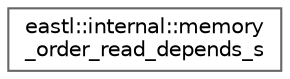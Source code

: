 digraph "类继承关系图"
{
 // LATEX_PDF_SIZE
  bgcolor="transparent";
  edge [fontname=Helvetica,fontsize=10,labelfontname=Helvetica,labelfontsize=10];
  node [fontname=Helvetica,fontsize=10,shape=box,height=0.2,width=0.4];
  rankdir="LR";
  Node0 [id="Node000000",label="eastl::internal::memory\l_order_read_depends_s",height=0.2,width=0.4,color="grey40", fillcolor="white", style="filled",URL="$structeastl_1_1internal_1_1memory__order__read__depends__s.html",tooltip=" "];
}
